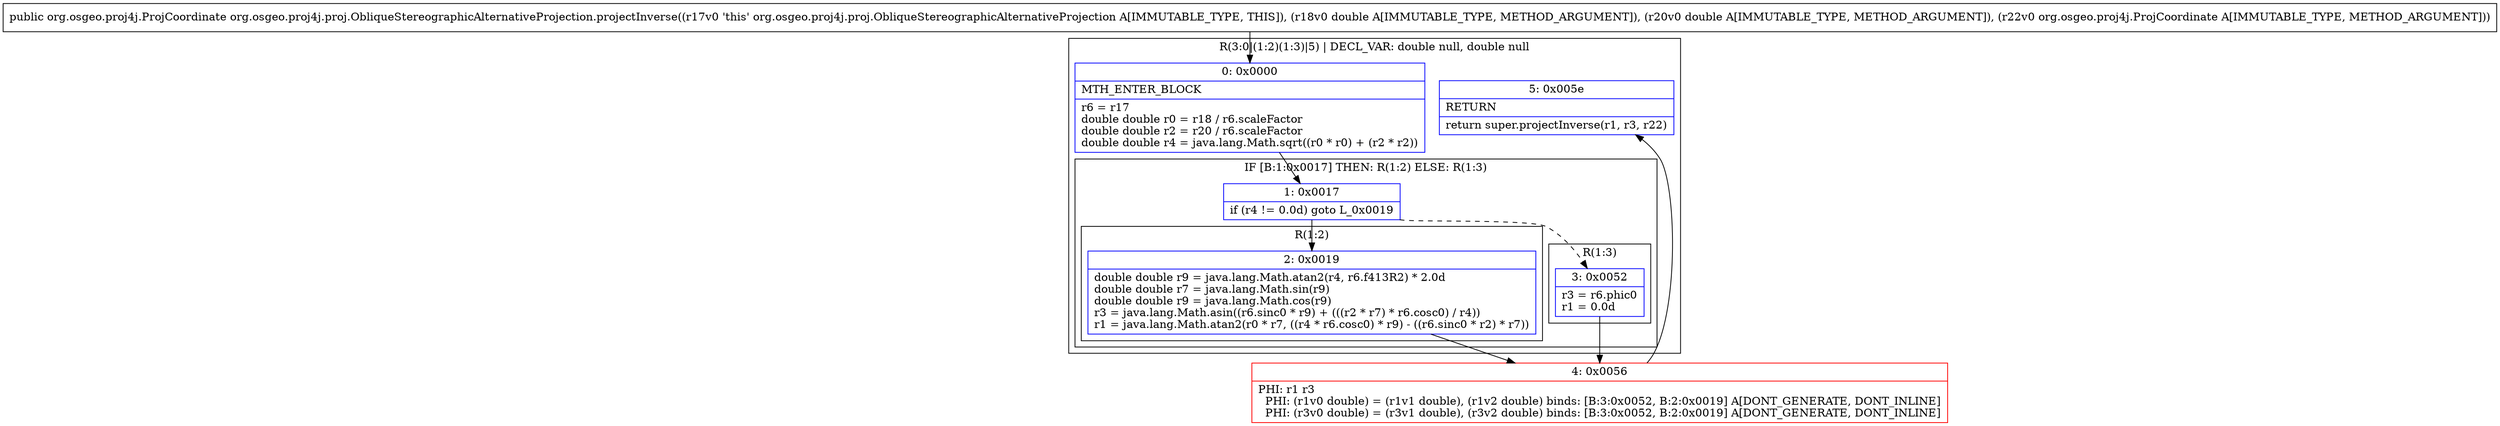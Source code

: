 digraph "CFG fororg.osgeo.proj4j.proj.ObliqueStereographicAlternativeProjection.projectInverse(DDLorg\/osgeo\/proj4j\/ProjCoordinate;)Lorg\/osgeo\/proj4j\/ProjCoordinate;" {
subgraph cluster_Region_1752290762 {
label = "R(3:0|(1:2)(1:3)|5) | DECL_VAR: double null, double null\l";
node [shape=record,color=blue];
Node_0 [shape=record,label="{0\:\ 0x0000|MTH_ENTER_BLOCK\l|r6 = r17\ldouble double r0 = r18 \/ r6.scaleFactor\ldouble double r2 = r20 \/ r6.scaleFactor\ldouble double r4 = java.lang.Math.sqrt((r0 * r0) + (r2 * r2))\l}"];
subgraph cluster_IfRegion_1986327014 {
label = "IF [B:1:0x0017] THEN: R(1:2) ELSE: R(1:3)";
node [shape=record,color=blue];
Node_1 [shape=record,label="{1\:\ 0x0017|if (r4 != 0.0d) goto L_0x0019\l}"];
subgraph cluster_Region_12027864 {
label = "R(1:2)";
node [shape=record,color=blue];
Node_2 [shape=record,label="{2\:\ 0x0019|double double r9 = java.lang.Math.atan2(r4, r6.f413R2) * 2.0d\ldouble double r7 = java.lang.Math.sin(r9)\ldouble double r9 = java.lang.Math.cos(r9)\lr3 = java.lang.Math.asin((r6.sinc0 * r9) + (((r2 * r7) * r6.cosc0) \/ r4))\lr1 = java.lang.Math.atan2(r0 * r7, ((r4 * r6.cosc0) * r9) \- ((r6.sinc0 * r2) * r7))\l}"];
}
subgraph cluster_Region_296057248 {
label = "R(1:3)";
node [shape=record,color=blue];
Node_3 [shape=record,label="{3\:\ 0x0052|r3 = r6.phic0\lr1 = 0.0d\l}"];
}
}
Node_5 [shape=record,label="{5\:\ 0x005e|RETURN\l|return super.projectInverse(r1, r3, r22)\l}"];
}
Node_4 [shape=record,color=red,label="{4\:\ 0x0056|PHI: r1 r3 \l  PHI: (r1v0 double) = (r1v1 double), (r1v2 double) binds: [B:3:0x0052, B:2:0x0019] A[DONT_GENERATE, DONT_INLINE]\l  PHI: (r3v0 double) = (r3v1 double), (r3v2 double) binds: [B:3:0x0052, B:2:0x0019] A[DONT_GENERATE, DONT_INLINE]\l}"];
MethodNode[shape=record,label="{public org.osgeo.proj4j.ProjCoordinate org.osgeo.proj4j.proj.ObliqueStereographicAlternativeProjection.projectInverse((r17v0 'this' org.osgeo.proj4j.proj.ObliqueStereographicAlternativeProjection A[IMMUTABLE_TYPE, THIS]), (r18v0 double A[IMMUTABLE_TYPE, METHOD_ARGUMENT]), (r20v0 double A[IMMUTABLE_TYPE, METHOD_ARGUMENT]), (r22v0 org.osgeo.proj4j.ProjCoordinate A[IMMUTABLE_TYPE, METHOD_ARGUMENT])) }"];
MethodNode -> Node_0;
Node_0 -> Node_1;
Node_1 -> Node_2;
Node_1 -> Node_3[style=dashed];
Node_2 -> Node_4;
Node_3 -> Node_4;
Node_4 -> Node_5;
}

